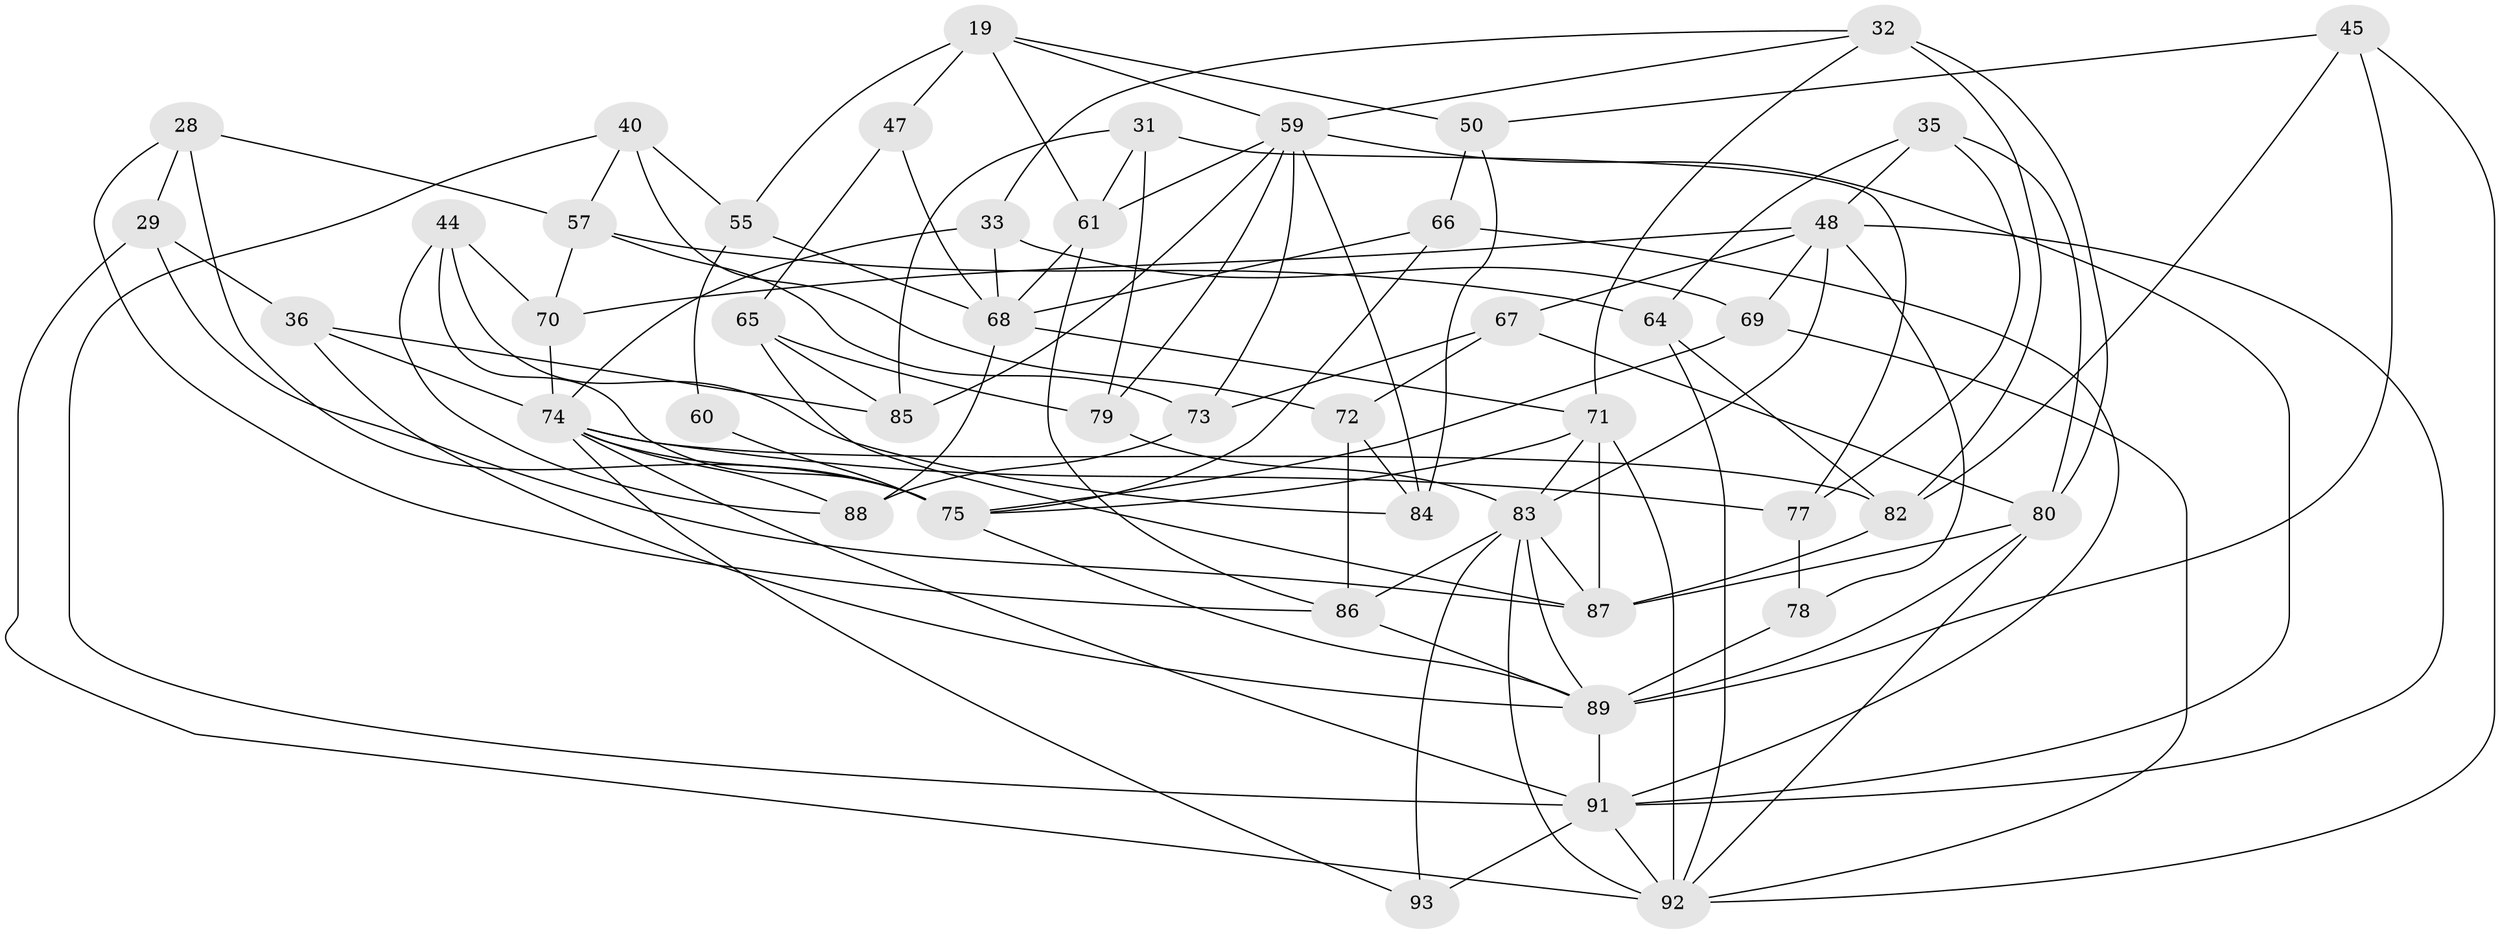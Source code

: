 // original degree distribution, {4: 1.0}
// Generated by graph-tools (version 1.1) at 2025/56/03/09/25 04:56:59]
// undirected, 46 vertices, 113 edges
graph export_dot {
graph [start="1"]
  node [color=gray90,style=filled];
  19 [super="+8"];
  28;
  29;
  31;
  32 [super="+9"];
  33 [super="+25"];
  35;
  36;
  40;
  44;
  45;
  47;
  48 [super="+24+12"];
  50;
  55;
  57 [super="+42"];
  59 [super="+16+38"];
  60;
  61 [super="+52"];
  64;
  65;
  66;
  67;
  68 [super="+56"];
  69;
  70 [super="+34"];
  71 [super="+11"];
  72;
  73;
  74 [super="+10+53+49"];
  75 [super="+21+63"];
  77 [super="+15"];
  78;
  79;
  80 [super="+22+58"];
  82 [super="+39"];
  83 [super="+4+54+27"];
  84;
  85;
  86 [super="+37"];
  87 [super="+20"];
  88;
  89 [super="+3+26+81"];
  91 [super="+5+30+76"];
  92 [super="+18+90"];
  93;
  19 -- 47 [weight=2];
  19 -- 50;
  19 -- 55;
  19 -- 59;
  19 -- 61;
  28 -- 57;
  28 -- 86;
  28 -- 29;
  28 -- 75;
  29 -- 92;
  29 -- 87;
  29 -- 36;
  31 -- 85;
  31 -- 77;
  31 -- 79;
  31 -- 61;
  32 -- 59;
  32 -- 80;
  32 -- 33;
  32 -- 82 [weight=2];
  32 -- 71;
  33 -- 68 [weight=2];
  33 -- 74 [weight=2];
  33 -- 69;
  35 -- 64;
  35 -- 80;
  35 -- 77;
  35 -- 48;
  36 -- 85;
  36 -- 89;
  36 -- 74;
  40 -- 72;
  40 -- 55;
  40 -- 91;
  40 -- 57;
  44 -- 88;
  44 -- 70;
  44 -- 84;
  44 -- 75;
  45 -- 50;
  45 -- 82;
  45 -- 89;
  45 -- 92;
  47 -- 65;
  47 -- 68;
  48 -- 70 [weight=2];
  48 -- 67;
  48 -- 83 [weight=2];
  48 -- 69;
  48 -- 91 [weight=2];
  48 -- 78;
  50 -- 66;
  50 -- 84;
  55 -- 60;
  55 -- 68;
  57 -- 64;
  57 -- 70 [weight=2];
  57 -- 73;
  59 -- 61;
  59 -- 73;
  59 -- 91;
  59 -- 85;
  59 -- 84;
  59 -- 79;
  60 -- 75 [weight=3];
  61 -- 68 [weight=2];
  61 -- 86;
  64 -- 82;
  64 -- 92;
  65 -- 79;
  65 -- 85;
  65 -- 87;
  66 -- 91;
  66 -- 75;
  66 -- 68;
  67 -- 73;
  67 -- 72;
  67 -- 80;
  68 -- 71 [weight=2];
  68 -- 88;
  69 -- 75;
  69 -- 92;
  70 -- 74;
  71 -- 75;
  71 -- 83;
  71 -- 87;
  71 -- 92 [weight=2];
  72 -- 86;
  72 -- 84;
  73 -- 88;
  74 -- 91;
  74 -- 75 [weight=2];
  74 -- 77 [weight=2];
  74 -- 82;
  74 -- 88;
  74 -- 93;
  75 -- 89 [weight=2];
  77 -- 78 [weight=2];
  78 -- 89;
  79 -- 83;
  80 -- 89 [weight=4];
  80 -- 87 [weight=2];
  80 -- 92;
  82 -- 87;
  83 -- 89 [weight=2];
  83 -- 86;
  83 -- 87 [weight=2];
  83 -- 93 [weight=2];
  83 -- 92;
  86 -- 89 [weight=2];
  89 -- 91;
  91 -- 93;
  91 -- 92 [weight=2];
}
